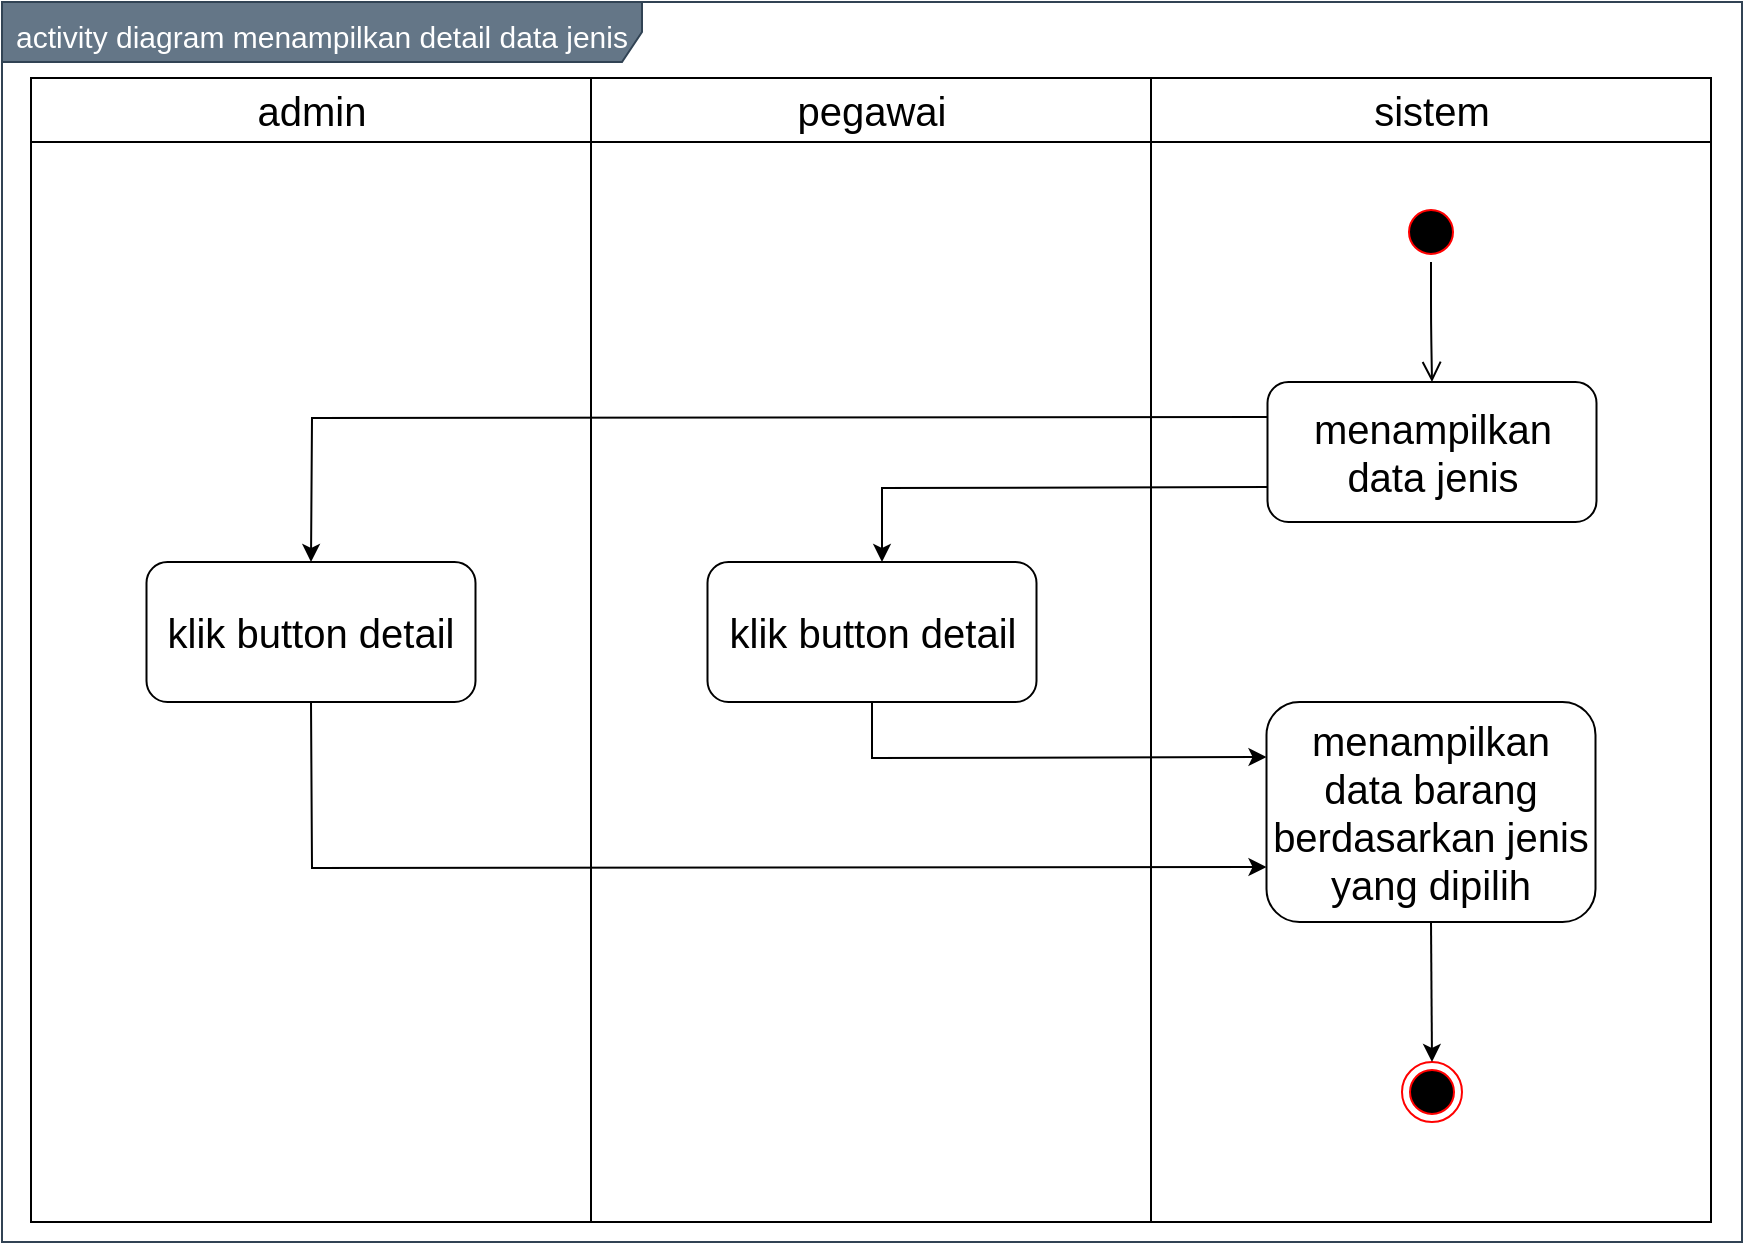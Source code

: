 <mxfile version="14.9.6" type="device"><diagram id="eA8tjGWeLxLDXAcxLhfL" name="Page-1"><mxGraphModel dx="1199" dy="653" grid="1" gridSize="10" guides="1" tooltips="1" connect="1" arrows="1" fold="1" page="1" pageScale="1" pageWidth="850" pageHeight="1100" math="0" shadow="0"><root><mxCell id="0"/><mxCell id="1" parent="0"/><mxCell id="kqjT3UJ2TwiIud2gksDl-24" value="&lt;font style=&quot;font-size: 15px&quot;&gt;activity diagram menampilkan detail data jenis&lt;/font&gt;" style="shape=umlFrame;whiteSpace=wrap;html=1;fontSize=20;align=center;width=320;height=30;fillColor=#647687;strokeColor=#314354;fontColor=#ffffff;" vertex="1" parent="1"><mxGeometry x="160" y="100" width="870" height="620" as="geometry"/></mxCell><mxCell id="kqjT3UJ2TwiIud2gksDl-25" value="admin" style="swimlane;whiteSpace=wrap;fontSize=20;fontStyle=0;startSize=32;" vertex="1" parent="1"><mxGeometry x="174.5" y="138" width="280" height="572" as="geometry"/></mxCell><mxCell id="kqjT3UJ2TwiIud2gksDl-26" value="klik button detail" style="rounded=1;whiteSpace=wrap;html=1;fontSize=20;align=center;" vertex="1" parent="kqjT3UJ2TwiIud2gksDl-25"><mxGeometry x="57.75" y="242" width="164.5" height="70" as="geometry"/></mxCell><mxCell id="kqjT3UJ2TwiIud2gksDl-28" value="pegawai" style="swimlane;whiteSpace=wrap;fontSize=20;fontStyle=0;startSize=32;" vertex="1" parent="1"><mxGeometry x="454.5" y="138" width="280" height="572" as="geometry"/></mxCell><mxCell id="kqjT3UJ2TwiIud2gksDl-30" value="sistem" style="swimlane;whiteSpace=wrap;fontSize=20;fontStyle=0;startSize=32;" vertex="1" parent="1"><mxGeometry x="734.5" y="138" width="280" height="572" as="geometry"/></mxCell><mxCell id="kqjT3UJ2TwiIud2gksDl-31" value="" style="ellipse;html=1;shape=endState;fillColor=#000000;strokeColor=#ff0000;fontSize=20;align=center;" vertex="1" parent="kqjT3UJ2TwiIud2gksDl-30"><mxGeometry x="125.5" y="492" width="30" height="30" as="geometry"/></mxCell><mxCell id="kqjT3UJ2TwiIud2gksDl-32" value="" style="ellipse;html=1;shape=startState;fillColor=#000000;strokeColor=#ff0000;fontSize=20;align=center;" vertex="1" parent="kqjT3UJ2TwiIud2gksDl-30"><mxGeometry x="125" y="62" width="30" height="30" as="geometry"/></mxCell><mxCell id="kqjT3UJ2TwiIud2gksDl-33" value="" style="edgeStyle=orthogonalEdgeStyle;html=1;verticalAlign=bottom;endArrow=open;endSize=8;fontSize=20;entryX=0.5;entryY=0;entryDx=0;entryDy=0;" edge="1" parent="kqjT3UJ2TwiIud2gksDl-30" source="kqjT3UJ2TwiIud2gksDl-32" target="kqjT3UJ2TwiIud2gksDl-34"><mxGeometry relative="1" as="geometry"><mxPoint x="140" y="152" as="targetPoint"/></mxGeometry></mxCell><mxCell id="kqjT3UJ2TwiIud2gksDl-34" value="menampilkan data jenis" style="rounded=1;whiteSpace=wrap;html=1;fontSize=20;align=center;" vertex="1" parent="kqjT3UJ2TwiIud2gksDl-30"><mxGeometry x="58.25" y="152" width="164.5" height="70" as="geometry"/></mxCell><mxCell id="kqjT3UJ2TwiIud2gksDl-36" value="klik button detail" style="rounded=1;whiteSpace=wrap;html=1;fontSize=20;align=center;" vertex="1" parent="1"><mxGeometry x="512.75" y="380" width="164.5" height="70" as="geometry"/></mxCell><mxCell id="kqjT3UJ2TwiIud2gksDl-38" value="" style="endArrow=classic;html=1;fontSize=20;strokeColor=#000000;entryX=0.5;entryY=0;entryDx=0;entryDy=0;exitX=0.5;exitY=1;exitDx=0;exitDy=0;" edge="1" parent="1" source="kqjT3UJ2TwiIud2gksDl-42" target="kqjT3UJ2TwiIud2gksDl-31"><mxGeometry width="50" height="50" relative="1" as="geometry"><mxPoint x="875" y="610" as="sourcePoint"/><mxPoint x="894.5" y="926.0" as="targetPoint"/></mxGeometry></mxCell><mxCell id="kqjT3UJ2TwiIud2gksDl-40" value="" style="endArrow=classic;html=1;exitX=0;exitY=0.75;exitDx=0;exitDy=0;rounded=0;" edge="1" parent="1" source="kqjT3UJ2TwiIud2gksDl-34"><mxGeometry width="50" height="50" relative="1" as="geometry"><mxPoint x="600" y="580" as="sourcePoint"/><mxPoint x="600" y="380" as="targetPoint"/><Array as="points"><mxPoint x="600" y="343"/></Array></mxGeometry></mxCell><mxCell id="kqjT3UJ2TwiIud2gksDl-41" value="" style="endArrow=classic;html=1;exitX=0;exitY=0.25;exitDx=0;exitDy=0;rounded=0;entryX=0.5;entryY=0;entryDx=0;entryDy=0;" edge="1" parent="1" source="kqjT3UJ2TwiIud2gksDl-34" target="kqjT3UJ2TwiIud2gksDl-26"><mxGeometry width="50" height="50" relative="1" as="geometry"><mxPoint x="802.75" y="352.5" as="sourcePoint"/><mxPoint x="610" y="390" as="targetPoint"/><Array as="points"><mxPoint x="315" y="308"/></Array></mxGeometry></mxCell><mxCell id="kqjT3UJ2TwiIud2gksDl-42" value="menampilkan data barang berdasarkan jenis yang dipilih" style="rounded=1;whiteSpace=wrap;html=1;fontSize=20;align=center;" vertex="1" parent="1"><mxGeometry x="792.25" y="450" width="164.5" height="110" as="geometry"/></mxCell><mxCell id="kqjT3UJ2TwiIud2gksDl-44" value="" style="endArrow=classic;html=1;entryX=0;entryY=0.25;entryDx=0;entryDy=0;exitX=0.5;exitY=1;exitDx=0;exitDy=0;rounded=0;" edge="1" parent="1" source="kqjT3UJ2TwiIud2gksDl-36" target="kqjT3UJ2TwiIud2gksDl-42"><mxGeometry width="50" height="50" relative="1" as="geometry"><mxPoint x="540" y="460" as="sourcePoint"/><mxPoint x="590" y="410" as="targetPoint"/><Array as="points"><mxPoint x="595" y="478"/></Array></mxGeometry></mxCell><mxCell id="kqjT3UJ2TwiIud2gksDl-45" value="" style="endArrow=classic;html=1;entryX=0;entryY=0.75;entryDx=0;entryDy=0;exitX=0.5;exitY=1;exitDx=0;exitDy=0;rounded=0;" edge="1" parent="1" source="kqjT3UJ2TwiIud2gksDl-26" target="kqjT3UJ2TwiIud2gksDl-42"><mxGeometry width="50" height="50" relative="1" as="geometry"><mxPoint x="540" y="460" as="sourcePoint"/><mxPoint x="590" y="410" as="targetPoint"/><Array as="points"><mxPoint x="315" y="533"/></Array></mxGeometry></mxCell></root></mxGraphModel></diagram></mxfile>